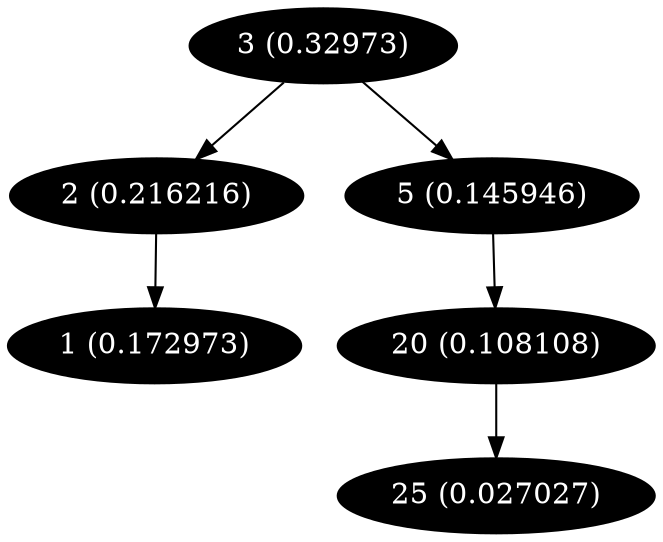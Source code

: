 digraph G {
	"3 (0.32973)" [style=filled, fillcolor=black, fontcolor=white];
	"3 (0.32973)" -> "2 (0.216216)";
	"2 (0.216216)" [style=filled, fillcolor=black, fontcolor=white];
	"2 (0.216216)" -> "1 (0.172973)";
	"1 (0.172973)" [style=filled, fillcolor=black, fontcolor=white];
	"3 (0.32973)" -> "5 (0.145946)";
	"5 (0.145946)" [style=filled, fillcolor=black, fontcolor=white];
	"5 (0.145946)" -> "20 (0.108108)";
	"20 (0.108108)" [style=filled, fillcolor=black, fontcolor=white];
	"20 (0.108108)" -> "25 (0.027027)";
	"25 (0.027027)" [style=filled, fillcolor=black, fontcolor=white];
}
